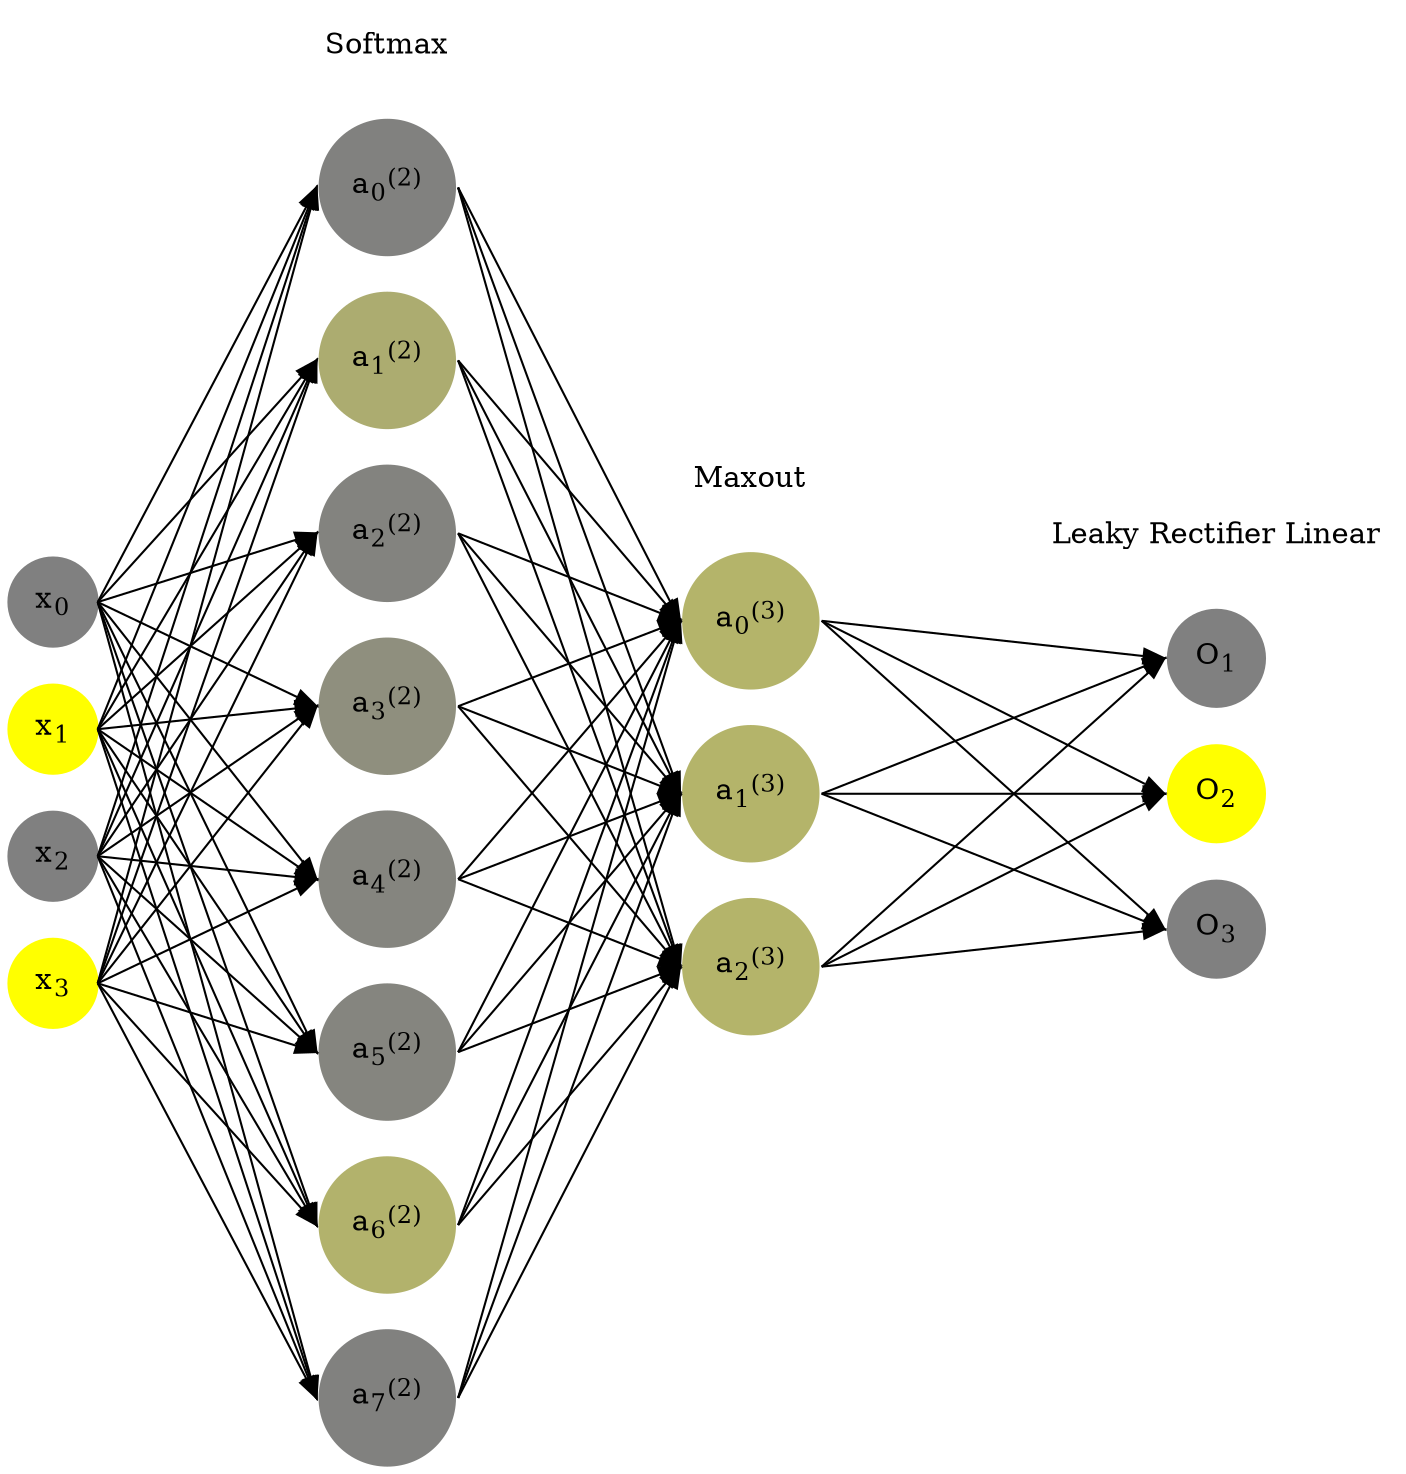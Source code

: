 digraph G {
	rankdir = LR;
	splines=false;
	edge[style=invis];
	ranksep= 1.4;
	{
	node [shape=circle, color="0.1667, 0.0, 0.5", style=filled, fillcolor="0.1667, 0.0, 0.5"];
	x0 [label=<x<sub>0</sub>>];
	}
	{
	node [shape=circle, color="0.1667, 1.0, 1.0", style=filled, fillcolor="0.1667, 1.0, 1.0"];
	x1 [label=<x<sub>1</sub>>];
	}
	{
	node [shape=circle, color="0.1667, 0.0, 0.5", style=filled, fillcolor="0.1667, 0.0, 0.5"];
	x2 [label=<x<sub>2</sub>>];
	}
	{
	node [shape=circle, color="0.1667, 1.0, 1.0", style=filled, fillcolor="0.1667, 1.0, 1.0"];
	x3 [label=<x<sub>3</sub>>];
	}
	{
	node [shape=circle, color="0.1667, 0.013384, 0.506692", style=filled, fillcolor="0.1667, 0.013384, 0.506692"];
	a02 [label=<a<sub>0</sub><sup>(2)</sup>>];
	}
	{
	node [shape=circle, color="0.1667, 0.344273, 0.672136", style=filled, fillcolor="0.1667, 0.344273, 0.672136"];
	a12 [label=<a<sub>1</sub><sup>(2)</sup>>];
	}
	{
	node [shape=circle, color="0.1667, 0.029243, 0.514621", style=filled, fillcolor="0.1667, 0.029243, 0.514621"];
	a22 [label=<a<sub>2</sub><sup>(2)</sup>>];
	}
	{
	node [shape=circle, color="0.1667, 0.117598, 0.558799", style=filled, fillcolor="0.1667, 0.117598, 0.558799"];
	a32 [label=<a<sub>3</sub><sup>(2)</sup>>];
	}
	{
	node [shape=circle, color="0.1667, 0.044536, 0.522268", style=filled, fillcolor="0.1667, 0.044536, 0.522268"];
	a42 [label=<a<sub>4</sub><sup>(2)</sup>>];
	}
	{
	node [shape=circle, color="0.1667, 0.044450, 0.522225", style=filled, fillcolor="0.1667, 0.044450, 0.522225"];
	a52 [label=<a<sub>5</sub><sup>(2)</sup>>];
	}
	{
	node [shape=circle, color="0.1667, 0.392144, 0.696072", style=filled, fillcolor="0.1667, 0.392144, 0.696072"];
	a62 [label=<a<sub>6</sub><sup>(2)</sup>>];
	}
	{
	node [shape=circle, color="0.1667, 0.014372, 0.507186", style=filled, fillcolor="0.1667, 0.014372, 0.507186"];
	a72 [label=<a<sub>7</sub><sup>(2)</sup>>];
	}
	{
	node [shape=circle, color="0.1667, 0.407119, 0.703559", style=filled, fillcolor="0.1667, 0.407119, 0.703559"];
	a03 [label=<a<sub>0</sub><sup>(3)</sup>>];
	}
	{
	node [shape=circle, color="0.1667, 0.407119, 0.703559", style=filled, fillcolor="0.1667, 0.407119, 0.703559"];
	a13 [label=<a<sub>1</sub><sup>(3)</sup>>];
	}
	{
	node [shape=circle, color="0.1667, 0.407119, 0.703559", style=filled, fillcolor="0.1667, 0.407119, 0.703559"];
	a23 [label=<a<sub>2</sub><sup>(3)</sup>>];
	}
	{
	node [shape=circle, color="0.1667, 0.0, 0.5", style=filled, fillcolor="0.1667, 0.0, 0.5"];
	O1 [label=<O<sub>1</sub>>];
	}
	{
	node [shape=circle, color="0.1667, 1.0, 1.0", style=filled, fillcolor="0.1667, 1.0, 1.0"];
	O2 [label=<O<sub>2</sub>>];
	}
	{
	node [shape=circle, color="0.1667, 0.0, 0.5", style=filled, fillcolor="0.1667, 0.0, 0.5"];
	O3 [label=<O<sub>3</sub>>];
	}
	{
	rank=same;
	x0->x1->x2->x3;
	}
	{
	rank=same;
	a02->a12->a22->a32->a42->a52->a62->a72;
	}
	{
	rank=same;
	a03->a13->a23;
	}
	{
	rank=same;
	O1->O2->O3;
	}
	l1 [shape=plaintext,label="Softmax"];
	l1->a02;
	{rank=same; l1;a02};
	l2 [shape=plaintext,label="Maxout"];
	l2->a03;
	{rank=same; l2;a03};
	l3 [shape=plaintext,label="Leaky Rectifier Linear"];
	l3->O1;
	{rank=same; l3;O1};
edge[style=solid, tailport=e, headport=w];
	{x0;x1;x2;x3} -> {a02;a12;a22;a32;a42;a52;a62;a72};
	{a02;a12;a22;a32;a42;a52;a62;a72} -> {a03;a13;a23};
	{a03;a13;a23} -> {O1,O2,O3};
}